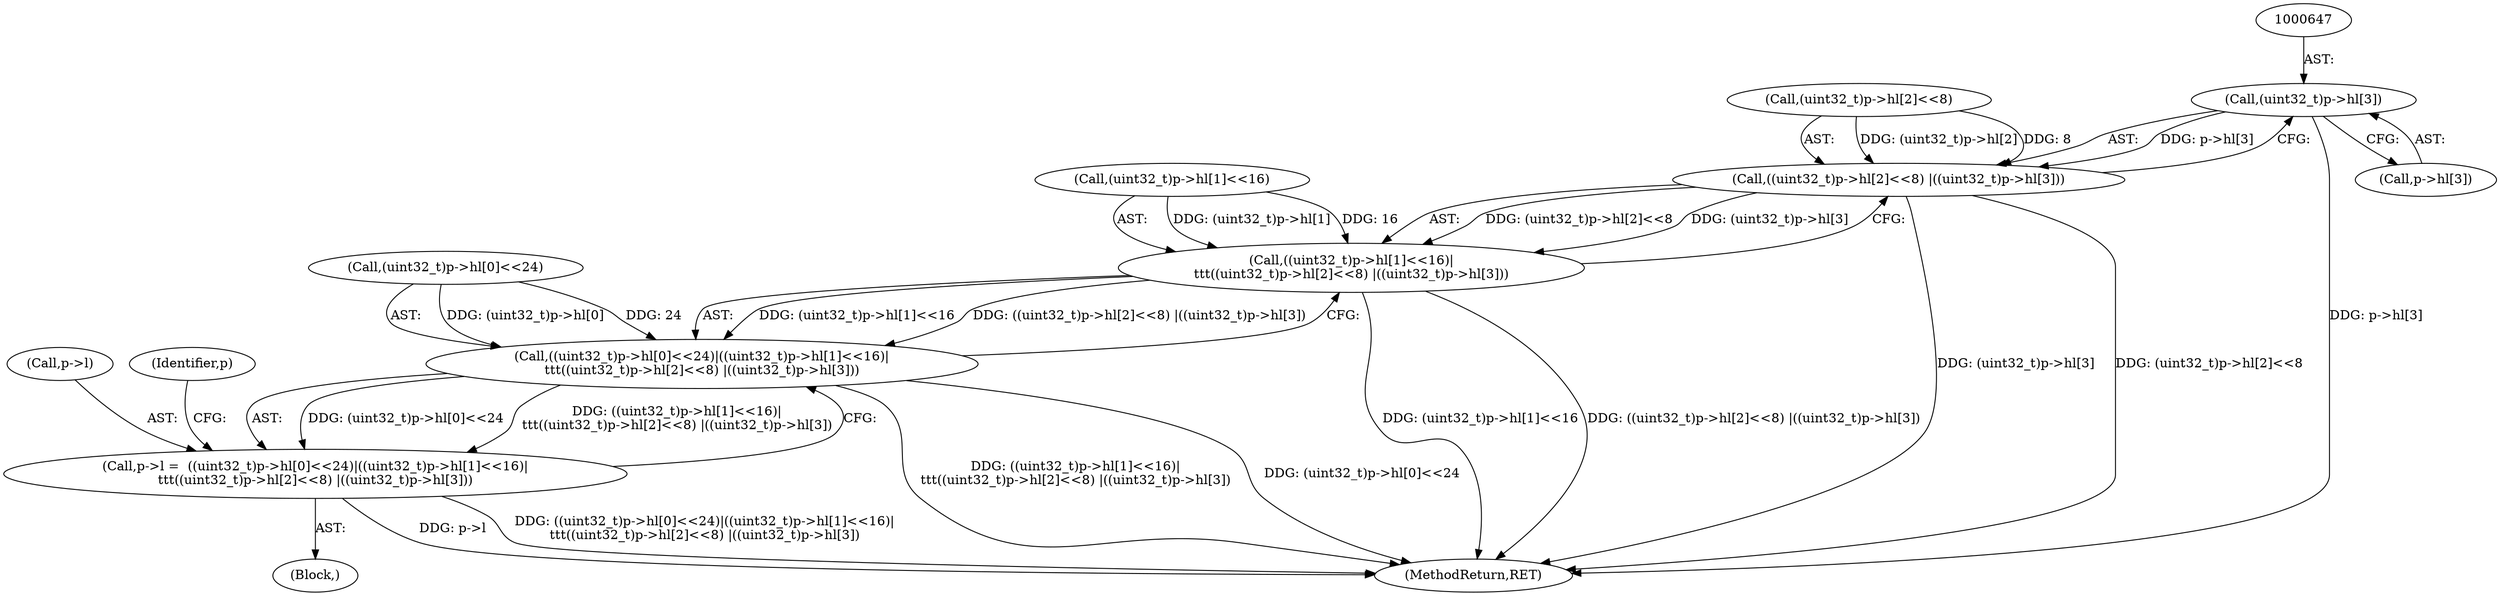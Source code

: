 digraph "0_file_4a284c89d6ef11aca34da65da7d673050a5ea320_2@array" {
"1000646" [label="(Call,(uint32_t)p->hl[3])"];
"1000636" [label="(Call,((uint32_t)p->hl[2]<<8) |((uint32_t)p->hl[3]))"];
"1000626" [label="(Call,((uint32_t)p->hl[1]<<16)|\n\t\t\t((uint32_t)p->hl[2]<<8) |((uint32_t)p->hl[3]))"];
"1000616" [label="(Call,((uint32_t)p->hl[0]<<24)|((uint32_t)p->hl[1]<<16)|\n\t\t\t((uint32_t)p->hl[2]<<8) |((uint32_t)p->hl[3]))"];
"1000612" [label="(Call,p->l =  ((uint32_t)p->hl[0]<<24)|((uint32_t)p->hl[1]<<16)|\n\t\t\t((uint32_t)p->hl[2]<<8) |((uint32_t)p->hl[3]))"];
"1000902" [label="(MethodReturn,RET)"];
"1000636" [label="(Call,((uint32_t)p->hl[2]<<8) |((uint32_t)p->hl[3]))"];
"1000646" [label="(Call,(uint32_t)p->hl[3])"];
"1000122" [label="(Block,)"];
"1000616" [label="(Call,((uint32_t)p->hl[0]<<24)|((uint32_t)p->hl[1]<<16)|\n\t\t\t((uint32_t)p->hl[2]<<8) |((uint32_t)p->hl[3]))"];
"1000627" [label="(Call,(uint32_t)p->hl[1]<<16)"];
"1000613" [label="(Call,p->l)"];
"1000648" [label="(Call,p->hl[3])"];
"1000612" [label="(Call,p->l =  ((uint32_t)p->hl[0]<<24)|((uint32_t)p->hl[1]<<16)|\n\t\t\t((uint32_t)p->hl[2]<<8) |((uint32_t)p->hl[3]))"];
"1000617" [label="(Call,(uint32_t)p->hl[0]<<24)"];
"1000637" [label="(Call,(uint32_t)p->hl[2]<<8)"];
"1000654" [label="(Identifier,p)"];
"1000626" [label="(Call,((uint32_t)p->hl[1]<<16)|\n\t\t\t((uint32_t)p->hl[2]<<8) |((uint32_t)p->hl[3]))"];
"1000646" -> "1000636"  [label="AST: "];
"1000646" -> "1000648"  [label="CFG: "];
"1000647" -> "1000646"  [label="AST: "];
"1000648" -> "1000646"  [label="AST: "];
"1000636" -> "1000646"  [label="CFG: "];
"1000646" -> "1000902"  [label="DDG: p->hl[3]"];
"1000646" -> "1000636"  [label="DDG: p->hl[3]"];
"1000636" -> "1000626"  [label="AST: "];
"1000637" -> "1000636"  [label="AST: "];
"1000626" -> "1000636"  [label="CFG: "];
"1000636" -> "1000902"  [label="DDG: (uint32_t)p->hl[3]"];
"1000636" -> "1000902"  [label="DDG: (uint32_t)p->hl[2]<<8"];
"1000636" -> "1000626"  [label="DDG: (uint32_t)p->hl[2]<<8"];
"1000636" -> "1000626"  [label="DDG: (uint32_t)p->hl[3]"];
"1000637" -> "1000636"  [label="DDG: (uint32_t)p->hl[2]"];
"1000637" -> "1000636"  [label="DDG: 8"];
"1000626" -> "1000616"  [label="AST: "];
"1000627" -> "1000626"  [label="AST: "];
"1000616" -> "1000626"  [label="CFG: "];
"1000626" -> "1000902"  [label="DDG: (uint32_t)p->hl[1]<<16"];
"1000626" -> "1000902"  [label="DDG: ((uint32_t)p->hl[2]<<8) |((uint32_t)p->hl[3])"];
"1000626" -> "1000616"  [label="DDG: (uint32_t)p->hl[1]<<16"];
"1000626" -> "1000616"  [label="DDG: ((uint32_t)p->hl[2]<<8) |((uint32_t)p->hl[3])"];
"1000627" -> "1000626"  [label="DDG: (uint32_t)p->hl[1]"];
"1000627" -> "1000626"  [label="DDG: 16"];
"1000616" -> "1000612"  [label="AST: "];
"1000617" -> "1000616"  [label="AST: "];
"1000612" -> "1000616"  [label="CFG: "];
"1000616" -> "1000902"  [label="DDG: ((uint32_t)p->hl[1]<<16)|\n\t\t\t((uint32_t)p->hl[2]<<8) |((uint32_t)p->hl[3])"];
"1000616" -> "1000902"  [label="DDG: (uint32_t)p->hl[0]<<24"];
"1000616" -> "1000612"  [label="DDG: (uint32_t)p->hl[0]<<24"];
"1000616" -> "1000612"  [label="DDG: ((uint32_t)p->hl[1]<<16)|\n\t\t\t((uint32_t)p->hl[2]<<8) |((uint32_t)p->hl[3])"];
"1000617" -> "1000616"  [label="DDG: (uint32_t)p->hl[0]"];
"1000617" -> "1000616"  [label="DDG: 24"];
"1000612" -> "1000122"  [label="AST: "];
"1000613" -> "1000612"  [label="AST: "];
"1000654" -> "1000612"  [label="CFG: "];
"1000612" -> "1000902"  [label="DDG: p->l"];
"1000612" -> "1000902"  [label="DDG: ((uint32_t)p->hl[0]<<24)|((uint32_t)p->hl[1]<<16)|\n\t\t\t((uint32_t)p->hl[2]<<8) |((uint32_t)p->hl[3])"];
}
